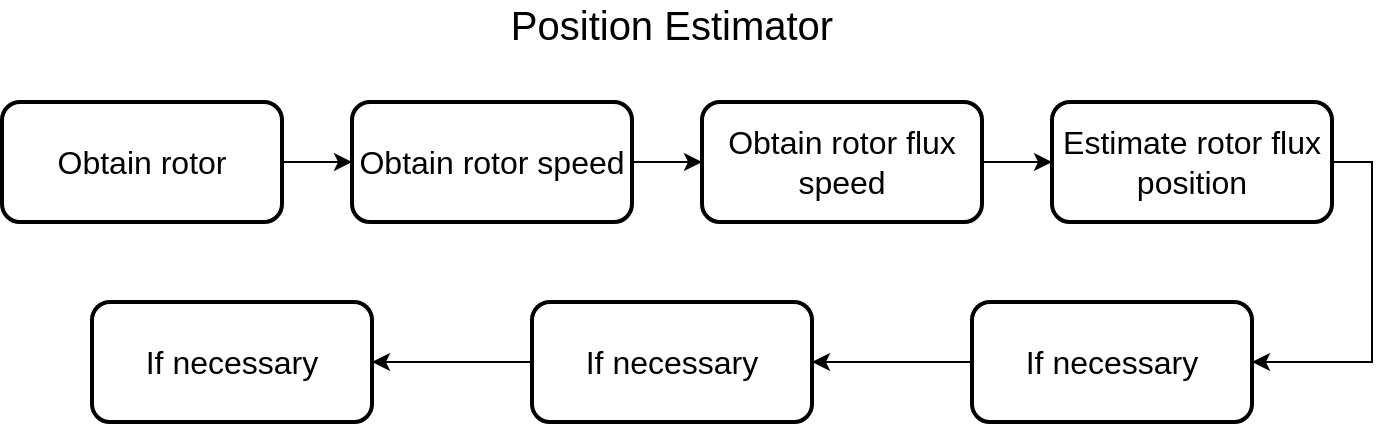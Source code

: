 <mxfile version="10.6.3" type="device"><diagram id="OkRJnq3ifSg4Vy38HYPf" name="Page-1"><mxGraphModel dx="1010" dy="555" grid="1" gridSize="10" guides="1" tooltips="1" connect="1" arrows="1" fold="1" page="1" pageScale="1" pageWidth="850" pageHeight="1100" math="0" shadow="0"><root><mxCell id="0"/><mxCell id="1" parent="0"/><mxCell id="9tIRkaBF2-hHiOZtHNtP-50" value="&lt;div&gt;Position Estimator&lt;/div&gt;" style="text;html=1;strokeColor=none;fillColor=none;align=center;verticalAlign=middle;whiteSpace=wrap;rounded=0;shadow=0;fontSize=20;" parent="1" vertex="1"><mxGeometry x="294.5" y="130" width="260" height="22" as="geometry"/></mxCell><mxCell id="Dv-rsenolfafaTlFk_GD-6" style="edgeStyle=orthogonalEdgeStyle;rounded=0;orthogonalLoop=1;jettySize=auto;html=1;exitX=1;exitY=0.5;exitDx=0;exitDy=0;entryX=0;entryY=0.5;entryDx=0;entryDy=0;" edge="1" parent="1" source="Dv-rsenolfafaTlFk_GD-1" target="Dv-rsenolfafaTlFk_GD-3"><mxGeometry relative="1" as="geometry"/></mxCell><mxCell id="Dv-rsenolfafaTlFk_GD-1" value="&lt;font style=&quot;font-size: 16px&quot;&gt;Obtain rotor&lt;br&gt;&lt;/font&gt;" style="rounded=1;whiteSpace=wrap;html=1;strokeWidth=2;" vertex="1" parent="1"><mxGeometry x="90" y="180" width="140" height="60" as="geometry"/></mxCell><mxCell id="Dv-rsenolfafaTlFk_GD-7" style="edgeStyle=orthogonalEdgeStyle;rounded=0;orthogonalLoop=1;jettySize=auto;html=1;exitX=1;exitY=0.5;exitDx=0;exitDy=0;" edge="1" parent="1" source="Dv-rsenolfafaTlFk_GD-3" target="Dv-rsenolfafaTlFk_GD-5"><mxGeometry relative="1" as="geometry"/></mxCell><mxCell id="Dv-rsenolfafaTlFk_GD-3" value="&lt;font style=&quot;font-size: 16px&quot;&gt;Obtain rotor speed&lt;/font&gt;" style="rounded=1;whiteSpace=wrap;html=1;strokeWidth=2;" vertex="1" parent="1"><mxGeometry x="265" y="180" width="140" height="60" as="geometry"/></mxCell><mxCell id="Dv-rsenolfafaTlFk_GD-10" style="edgeStyle=orthogonalEdgeStyle;rounded=0;orthogonalLoop=1;jettySize=auto;html=1;entryX=1;entryY=0.5;entryDx=0;entryDy=0;exitX=1;exitY=0.5;exitDx=0;exitDy=0;" edge="1" parent="1" source="Dv-rsenolfafaTlFk_GD-4" target="Dv-rsenolfafaTlFk_GD-9"><mxGeometry relative="1" as="geometry"/></mxCell><mxCell id="Dv-rsenolfafaTlFk_GD-4" value="&lt;font style=&quot;font-size: 16px&quot;&gt;Estimate rotor flux position&lt;/font&gt;" style="rounded=1;whiteSpace=wrap;html=1;strokeWidth=2;" vertex="1" parent="1"><mxGeometry x="615" y="180" width="140" height="60" as="geometry"/></mxCell><mxCell id="Dv-rsenolfafaTlFk_GD-8" style="edgeStyle=orthogonalEdgeStyle;rounded=0;orthogonalLoop=1;jettySize=auto;html=1;exitX=1;exitY=0.5;exitDx=0;exitDy=0;entryX=0;entryY=0.5;entryDx=0;entryDy=0;" edge="1" parent="1" source="Dv-rsenolfafaTlFk_GD-5" target="Dv-rsenolfafaTlFk_GD-4"><mxGeometry relative="1" as="geometry"/></mxCell><mxCell id="Dv-rsenolfafaTlFk_GD-5" value="&lt;font style=&quot;font-size: 16px&quot;&gt;Obtain rotor flux speed&lt;/font&gt;" style="rounded=1;whiteSpace=wrap;html=1;strokeWidth=2;" vertex="1" parent="1"><mxGeometry x="440" y="180" width="140" height="60" as="geometry"/></mxCell><mxCell id="Dv-rsenolfafaTlFk_GD-12" value="" style="edgeStyle=orthogonalEdgeStyle;rounded=0;orthogonalLoop=1;jettySize=auto;html=1;" edge="1" parent="1" source="Dv-rsenolfafaTlFk_GD-9" target="Dv-rsenolfafaTlFk_GD-11"><mxGeometry relative="1" as="geometry"/></mxCell><mxCell id="Dv-rsenolfafaTlFk_GD-9" value="&lt;font style=&quot;font-size: 16px&quot;&gt;If necessary&lt;br&gt;&lt;/font&gt;" style="rounded=1;whiteSpace=wrap;html=1;strokeWidth=2;" vertex="1" parent="1"><mxGeometry x="575" y="280" width="140" height="60" as="geometry"/></mxCell><mxCell id="Dv-rsenolfafaTlFk_GD-14" value="" style="edgeStyle=orthogonalEdgeStyle;rounded=0;orthogonalLoop=1;jettySize=auto;html=1;" edge="1" parent="1" source="Dv-rsenolfafaTlFk_GD-11" target="Dv-rsenolfafaTlFk_GD-13"><mxGeometry relative="1" as="geometry"/></mxCell><mxCell id="Dv-rsenolfafaTlFk_GD-11" value="&lt;font style=&quot;font-size: 16px&quot;&gt;If necessary&lt;br&gt;&lt;/font&gt;" style="rounded=1;whiteSpace=wrap;html=1;strokeWidth=2;" vertex="1" parent="1"><mxGeometry x="355" y="280" width="140" height="60" as="geometry"/></mxCell><mxCell id="Dv-rsenolfafaTlFk_GD-13" value="&lt;font style=&quot;font-size: 16px&quot;&gt;If necessary&lt;br&gt;&lt;/font&gt;" style="rounded=1;whiteSpace=wrap;html=1;strokeWidth=2;" vertex="1" parent="1"><mxGeometry x="135" y="280" width="140" height="60" as="geometry"/></mxCell></root></mxGraphModel></diagram></mxfile>